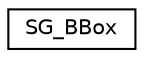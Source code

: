 digraph G
{
  edge [fontname="Helvetica",fontsize="10",labelfontname="Helvetica",labelfontsize="10"];
  node [fontname="Helvetica",fontsize="10",shape=record];
  rankdir=LR;
  Node1 [label="SG_BBox",height=0.2,width=0.4,color="black", fillcolor="white", style="filled",URL="$d8/db0/classSG__BBox.html"];
}
